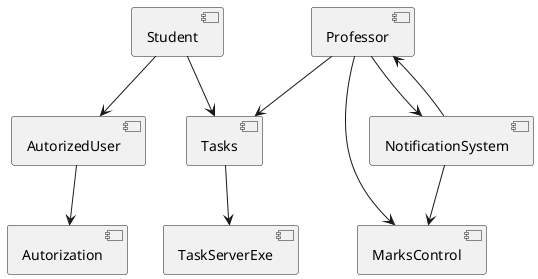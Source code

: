 @startuml
skinparam componentStyle uml2

component AutorizedUser
component Student
component Professor
component Tasks
component TaskServerExe
component Autorization
component MarksControl
component NotificationSystem

' Интерфейсы (как на рисунке)
[AutorizedUser] --> [Autorization]
[Student] --> [AutorizedUser]
[Student] --> [Tasks]
[Professor] --> [Tasks]
[Professor] --> [MarksControl]
[Professor] --> [NotificationSystem]
[Tasks] --> [TaskServerExe]
[NotificationSystem] --> [MarksControl]
[NotificationSystem] --> [Professor]

@enduml
